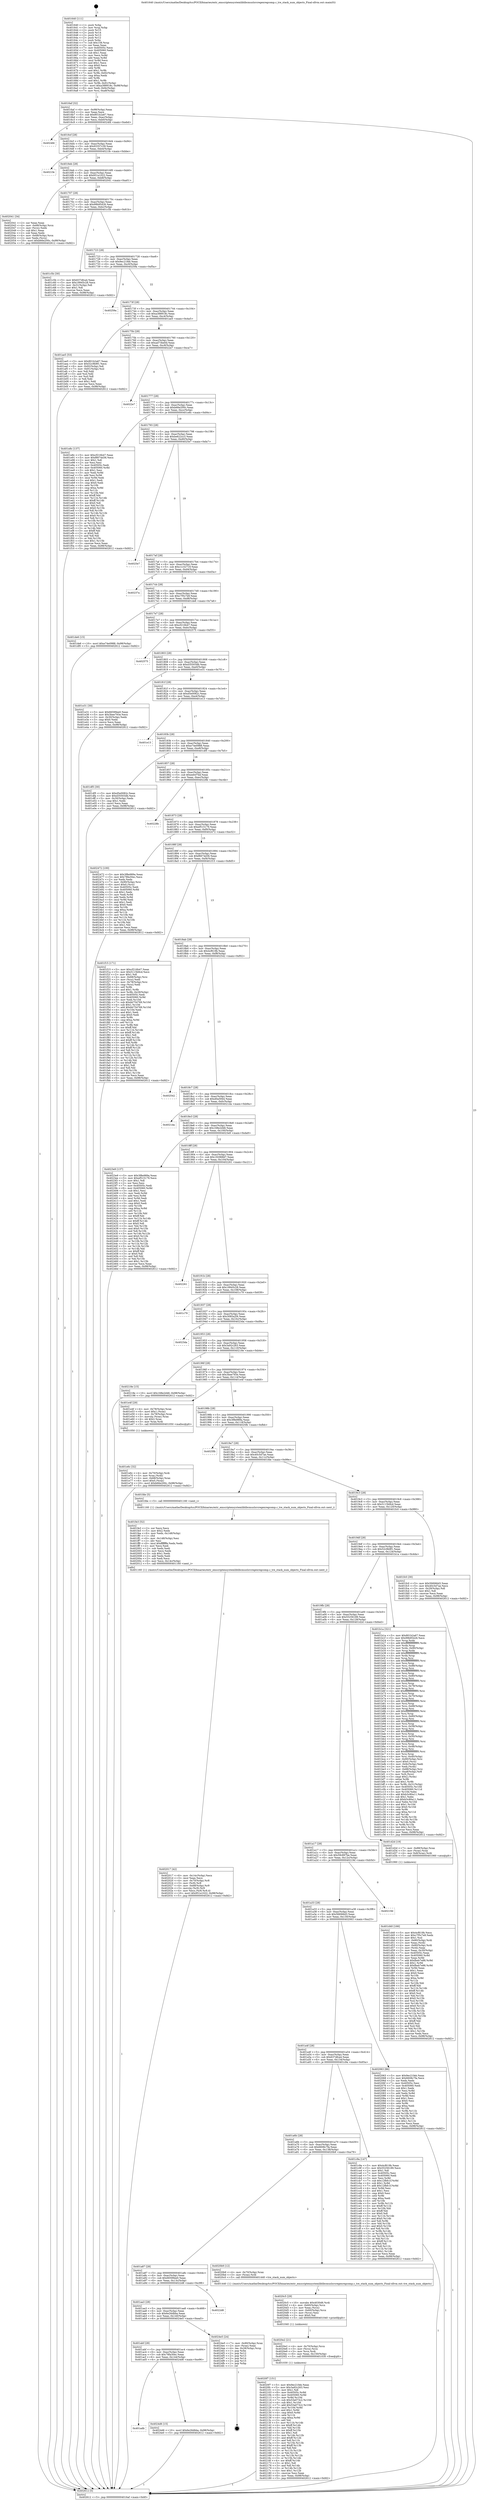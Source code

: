 digraph "0x401640" {
  label = "0x401640 (/mnt/c/Users/mathe/Desktop/tcc/POCII/binaries/extr_emscriptensystemliblibcmuslsrcregexregcomp.c_tre_stack_num_objects_Final-ollvm.out::main(0))"
  labelloc = "t"
  node[shape=record]

  Entry [label="",width=0.3,height=0.3,shape=circle,fillcolor=black,style=filled]
  "0x4016af" [label="{
     0x4016af [32]\l
     | [instrs]\l
     &nbsp;&nbsp;0x4016af \<+6\>: mov -0x98(%rbp),%eax\l
     &nbsp;&nbsp;0x4016b5 \<+2\>: mov %eax,%ecx\l
     &nbsp;&nbsp;0x4016b7 \<+6\>: sub $0x801b2a67,%ecx\l
     &nbsp;&nbsp;0x4016bd \<+6\>: mov %eax,-0xac(%rbp)\l
     &nbsp;&nbsp;0x4016c3 \<+6\>: mov %ecx,-0xb0(%rbp)\l
     &nbsp;&nbsp;0x4016c9 \<+6\>: je 00000000004024fd \<main+0xebd\>\l
  }"]
  "0x4024fd" [label="{
     0x4024fd\l
  }", style=dashed]
  "0x4016cf" [label="{
     0x4016cf [28]\l
     | [instrs]\l
     &nbsp;&nbsp;0x4016cf \<+5\>: jmp 00000000004016d4 \<main+0x94\>\l
     &nbsp;&nbsp;0x4016d4 \<+6\>: mov -0xac(%rbp),%eax\l
     &nbsp;&nbsp;0x4016da \<+5\>: sub $0x93357c39,%eax\l
     &nbsp;&nbsp;0x4016df \<+6\>: mov %eax,-0xb4(%rbp)\l
     &nbsp;&nbsp;0x4016e5 \<+6\>: je 00000000004021fe \<main+0xbbe\>\l
  }"]
  Exit [label="",width=0.3,height=0.3,shape=circle,fillcolor=black,style=filled,peripheries=2]
  "0x4021fe" [label="{
     0x4021fe\l
  }", style=dashed]
  "0x4016eb" [label="{
     0x4016eb [28]\l
     | [instrs]\l
     &nbsp;&nbsp;0x4016eb \<+5\>: jmp 00000000004016f0 \<main+0xb0\>\l
     &nbsp;&nbsp;0x4016f0 \<+6\>: mov -0xac(%rbp),%eax\l
     &nbsp;&nbsp;0x4016f6 \<+5\>: sub $0x951e1022,%eax\l
     &nbsp;&nbsp;0x4016fb \<+6\>: mov %eax,-0xb8(%rbp)\l
     &nbsp;&nbsp;0x401701 \<+6\>: je 0000000000402041 \<main+0xa01\>\l
  }"]
  "0x401adb" [label="{
     0x401adb\l
  }", style=dashed]
  "0x402041" [label="{
     0x402041 [34]\l
     | [instrs]\l
     &nbsp;&nbsp;0x402041 \<+2\>: xor %eax,%eax\l
     &nbsp;&nbsp;0x402043 \<+4\>: mov -0x68(%rbp),%rcx\l
     &nbsp;&nbsp;0x402047 \<+2\>: mov (%rcx),%edx\l
     &nbsp;&nbsp;0x402049 \<+3\>: sub $0x1,%eax\l
     &nbsp;&nbsp;0x40204c \<+2\>: sub %eax,%edx\l
     &nbsp;&nbsp;0x40204e \<+4\>: mov -0x68(%rbp),%rcx\l
     &nbsp;&nbsp;0x402052 \<+2\>: mov %edx,(%rcx)\l
     &nbsp;&nbsp;0x402054 \<+10\>: movl $0xb66e200c,-0x98(%rbp)\l
     &nbsp;&nbsp;0x40205e \<+5\>: jmp 0000000000402612 \<main+0xfd2\>\l
  }"]
  "0x401707" [label="{
     0x401707 [28]\l
     | [instrs]\l
     &nbsp;&nbsp;0x401707 \<+5\>: jmp 000000000040170c \<main+0xcc\>\l
     &nbsp;&nbsp;0x40170c \<+6\>: mov -0xac(%rbp),%eax\l
     &nbsp;&nbsp;0x401712 \<+5\>: sub $0x99b95426,%eax\l
     &nbsp;&nbsp;0x401717 \<+6\>: mov %eax,-0xbc(%rbp)\l
     &nbsp;&nbsp;0x40171d \<+6\>: je 0000000000401c5b \<main+0x61b\>\l
  }"]
  "0x4024d6" [label="{
     0x4024d6 [15]\l
     | [instrs]\l
     &nbsp;&nbsp;0x4024d6 \<+10\>: movl $0x6e26dbba,-0x98(%rbp)\l
     &nbsp;&nbsp;0x4024e0 \<+5\>: jmp 0000000000402612 \<main+0xfd2\>\l
  }"]
  "0x401c5b" [label="{
     0x401c5b [30]\l
     | [instrs]\l
     &nbsp;&nbsp;0x401c5b \<+5\>: mov $0x637dfca4,%eax\l
     &nbsp;&nbsp;0x401c60 \<+5\>: mov $0x19945c28,%ecx\l
     &nbsp;&nbsp;0x401c65 \<+3\>: mov -0x31(%rbp),%dl\l
     &nbsp;&nbsp;0x401c68 \<+3\>: test $0x1,%dl\l
     &nbsp;&nbsp;0x401c6b \<+3\>: cmovne %ecx,%eax\l
     &nbsp;&nbsp;0x401c6e \<+6\>: mov %eax,-0x98(%rbp)\l
     &nbsp;&nbsp;0x401c74 \<+5\>: jmp 0000000000402612 \<main+0xfd2\>\l
  }"]
  "0x401723" [label="{
     0x401723 [28]\l
     | [instrs]\l
     &nbsp;&nbsp;0x401723 \<+5\>: jmp 0000000000401728 \<main+0xe8\>\l
     &nbsp;&nbsp;0x401728 \<+6\>: mov -0xac(%rbp),%eax\l
     &nbsp;&nbsp;0x40172e \<+5\>: sub $0x9ec21feb,%eax\l
     &nbsp;&nbsp;0x401733 \<+6\>: mov %eax,-0xc0(%rbp)\l
     &nbsp;&nbsp;0x401739 \<+6\>: je 000000000040259a \<main+0xf5a\>\l
  }"]
  "0x401abf" [label="{
     0x401abf [28]\l
     | [instrs]\l
     &nbsp;&nbsp;0x401abf \<+5\>: jmp 0000000000401ac4 \<main+0x484\>\l
     &nbsp;&nbsp;0x401ac4 \<+6\>: mov -0xac(%rbp),%eax\l
     &nbsp;&nbsp;0x401aca \<+5\>: sub $0x78fa30ec,%eax\l
     &nbsp;&nbsp;0x401acf \<+6\>: mov %eax,-0x144(%rbp)\l
     &nbsp;&nbsp;0x401ad5 \<+6\>: je 00000000004024d6 \<main+0xe96\>\l
  }"]
  "0x40259a" [label="{
     0x40259a\l
  }", style=dashed]
  "0x40173f" [label="{
     0x40173f [28]\l
     | [instrs]\l
     &nbsp;&nbsp;0x40173f \<+5\>: jmp 0000000000401744 \<main+0x104\>\l
     &nbsp;&nbsp;0x401744 \<+6\>: mov -0xac(%rbp),%eax\l
     &nbsp;&nbsp;0x40174a \<+5\>: sub $0xa388918c,%eax\l
     &nbsp;&nbsp;0x40174f \<+6\>: mov %eax,-0xc4(%rbp)\l
     &nbsp;&nbsp;0x401755 \<+6\>: je 0000000000401ae5 \<main+0x4a5\>\l
  }"]
  "0x4024e5" [label="{
     0x4024e5 [24]\l
     | [instrs]\l
     &nbsp;&nbsp;0x4024e5 \<+7\>: mov -0x90(%rbp),%rax\l
     &nbsp;&nbsp;0x4024ec \<+2\>: mov (%rax),%eax\l
     &nbsp;&nbsp;0x4024ee \<+4\>: lea -0x28(%rbp),%rsp\l
     &nbsp;&nbsp;0x4024f2 \<+1\>: pop %rbx\l
     &nbsp;&nbsp;0x4024f3 \<+2\>: pop %r12\l
     &nbsp;&nbsp;0x4024f5 \<+2\>: pop %r13\l
     &nbsp;&nbsp;0x4024f7 \<+2\>: pop %r14\l
     &nbsp;&nbsp;0x4024f9 \<+2\>: pop %r15\l
     &nbsp;&nbsp;0x4024fb \<+1\>: pop %rbp\l
     &nbsp;&nbsp;0x4024fc \<+1\>: ret\l
  }"]
  "0x401ae5" [label="{
     0x401ae5 [53]\l
     | [instrs]\l
     &nbsp;&nbsp;0x401ae5 \<+5\>: mov $0x801b2a67,%eax\l
     &nbsp;&nbsp;0x401aea \<+5\>: mov $0x52c9b9f1,%ecx\l
     &nbsp;&nbsp;0x401aef \<+6\>: mov -0x92(%rbp),%dl\l
     &nbsp;&nbsp;0x401af5 \<+7\>: mov -0x91(%rbp),%sil\l
     &nbsp;&nbsp;0x401afc \<+3\>: mov %dl,%dil\l
     &nbsp;&nbsp;0x401aff \<+3\>: and %sil,%dil\l
     &nbsp;&nbsp;0x401b02 \<+3\>: xor %sil,%dl\l
     &nbsp;&nbsp;0x401b05 \<+3\>: or %dl,%dil\l
     &nbsp;&nbsp;0x401b08 \<+4\>: test $0x1,%dil\l
     &nbsp;&nbsp;0x401b0c \<+3\>: cmovne %ecx,%eax\l
     &nbsp;&nbsp;0x401b0f \<+6\>: mov %eax,-0x98(%rbp)\l
     &nbsp;&nbsp;0x401b15 \<+5\>: jmp 0000000000402612 \<main+0xfd2\>\l
  }"]
  "0x40175b" [label="{
     0x40175b [28]\l
     | [instrs]\l
     &nbsp;&nbsp;0x40175b \<+5\>: jmp 0000000000401760 \<main+0x120\>\l
     &nbsp;&nbsp;0x401760 \<+6\>: mov -0xac(%rbp),%eax\l
     &nbsp;&nbsp;0x401766 \<+5\>: sub $0xad73be0d,%eax\l
     &nbsp;&nbsp;0x40176b \<+6\>: mov %eax,-0xc8(%rbp)\l
     &nbsp;&nbsp;0x401771 \<+6\>: je 00000000004022e7 \<main+0xca7\>\l
  }"]
  "0x402612" [label="{
     0x402612 [5]\l
     | [instrs]\l
     &nbsp;&nbsp;0x402612 \<+5\>: jmp 00000000004016af \<main+0x6f\>\l
  }"]
  "0x401640" [label="{
     0x401640 [111]\l
     | [instrs]\l
     &nbsp;&nbsp;0x401640 \<+1\>: push %rbp\l
     &nbsp;&nbsp;0x401641 \<+3\>: mov %rsp,%rbp\l
     &nbsp;&nbsp;0x401644 \<+2\>: push %r15\l
     &nbsp;&nbsp;0x401646 \<+2\>: push %r14\l
     &nbsp;&nbsp;0x401648 \<+2\>: push %r13\l
     &nbsp;&nbsp;0x40164a \<+2\>: push %r12\l
     &nbsp;&nbsp;0x40164c \<+1\>: push %rbx\l
     &nbsp;&nbsp;0x40164d \<+7\>: sub $0x158,%rsp\l
     &nbsp;&nbsp;0x401654 \<+2\>: xor %eax,%eax\l
     &nbsp;&nbsp;0x401656 \<+7\>: mov 0x40505c,%ecx\l
     &nbsp;&nbsp;0x40165d \<+7\>: mov 0x405060,%edx\l
     &nbsp;&nbsp;0x401664 \<+3\>: sub $0x1,%eax\l
     &nbsp;&nbsp;0x401667 \<+3\>: mov %ecx,%r8d\l
     &nbsp;&nbsp;0x40166a \<+3\>: add %eax,%r8d\l
     &nbsp;&nbsp;0x40166d \<+4\>: imul %r8d,%ecx\l
     &nbsp;&nbsp;0x401671 \<+3\>: and $0x1,%ecx\l
     &nbsp;&nbsp;0x401674 \<+3\>: cmp $0x0,%ecx\l
     &nbsp;&nbsp;0x401677 \<+4\>: sete %r9b\l
     &nbsp;&nbsp;0x40167b \<+4\>: and $0x1,%r9b\l
     &nbsp;&nbsp;0x40167f \<+7\>: mov %r9b,-0x92(%rbp)\l
     &nbsp;&nbsp;0x401686 \<+3\>: cmp $0xa,%edx\l
     &nbsp;&nbsp;0x401689 \<+4\>: setl %r9b\l
     &nbsp;&nbsp;0x40168d \<+4\>: and $0x1,%r9b\l
     &nbsp;&nbsp;0x401691 \<+7\>: mov %r9b,-0x91(%rbp)\l
     &nbsp;&nbsp;0x401698 \<+10\>: movl $0xa388918c,-0x98(%rbp)\l
     &nbsp;&nbsp;0x4016a2 \<+6\>: mov %edi,-0x9c(%rbp)\l
     &nbsp;&nbsp;0x4016a8 \<+7\>: mov %rsi,-0xa8(%rbp)\l
  }"]
  "0x401aa3" [label="{
     0x401aa3 [28]\l
     | [instrs]\l
     &nbsp;&nbsp;0x401aa3 \<+5\>: jmp 0000000000401aa8 \<main+0x468\>\l
     &nbsp;&nbsp;0x401aa8 \<+6\>: mov -0xac(%rbp),%eax\l
     &nbsp;&nbsp;0x401aae \<+5\>: sub $0x6e26dbba,%eax\l
     &nbsp;&nbsp;0x401ab3 \<+6\>: mov %eax,-0x140(%rbp)\l
     &nbsp;&nbsp;0x401ab9 \<+6\>: je 00000000004024e5 \<main+0xea5\>\l
  }"]
  "0x4022e7" [label="{
     0x4022e7\l
  }", style=dashed]
  "0x401777" [label="{
     0x401777 [28]\l
     | [instrs]\l
     &nbsp;&nbsp;0x401777 \<+5\>: jmp 000000000040177c \<main+0x13c\>\l
     &nbsp;&nbsp;0x40177c \<+6\>: mov -0xac(%rbp),%eax\l
     &nbsp;&nbsp;0x401782 \<+5\>: sub $0xb66e200c,%eax\l
     &nbsp;&nbsp;0x401787 \<+6\>: mov %eax,-0xcc(%rbp)\l
     &nbsp;&nbsp;0x40178d \<+6\>: je 0000000000401e8c \<main+0x84c\>\l
  }"]
  "0x4022d8" [label="{
     0x4022d8\l
  }", style=dashed]
  "0x401e8c" [label="{
     0x401e8c [137]\l
     | [instrs]\l
     &nbsp;&nbsp;0x401e8c \<+5\>: mov $0xcf216b47,%eax\l
     &nbsp;&nbsp;0x401e91 \<+5\>: mov $0xf6674d36,%ecx\l
     &nbsp;&nbsp;0x401e96 \<+2\>: mov $0x1,%dl\l
     &nbsp;&nbsp;0x401e98 \<+2\>: xor %esi,%esi\l
     &nbsp;&nbsp;0x401e9a \<+7\>: mov 0x40505c,%edi\l
     &nbsp;&nbsp;0x401ea1 \<+8\>: mov 0x405060,%r8d\l
     &nbsp;&nbsp;0x401ea9 \<+3\>: sub $0x1,%esi\l
     &nbsp;&nbsp;0x401eac \<+3\>: mov %edi,%r9d\l
     &nbsp;&nbsp;0x401eaf \<+3\>: add %esi,%r9d\l
     &nbsp;&nbsp;0x401eb2 \<+4\>: imul %r9d,%edi\l
     &nbsp;&nbsp;0x401eb6 \<+3\>: and $0x1,%edi\l
     &nbsp;&nbsp;0x401eb9 \<+3\>: cmp $0x0,%edi\l
     &nbsp;&nbsp;0x401ebc \<+4\>: sete %r10b\l
     &nbsp;&nbsp;0x401ec0 \<+4\>: cmp $0xa,%r8d\l
     &nbsp;&nbsp;0x401ec4 \<+4\>: setl %r11b\l
     &nbsp;&nbsp;0x401ec8 \<+3\>: mov %r10b,%bl\l
     &nbsp;&nbsp;0x401ecb \<+3\>: xor $0xff,%bl\l
     &nbsp;&nbsp;0x401ece \<+3\>: mov %r11b,%r14b\l
     &nbsp;&nbsp;0x401ed1 \<+4\>: xor $0xff,%r14b\l
     &nbsp;&nbsp;0x401ed5 \<+3\>: xor $0x0,%dl\l
     &nbsp;&nbsp;0x401ed8 \<+3\>: mov %bl,%r15b\l
     &nbsp;&nbsp;0x401edb \<+4\>: and $0x0,%r15b\l
     &nbsp;&nbsp;0x401edf \<+3\>: and %dl,%r10b\l
     &nbsp;&nbsp;0x401ee2 \<+3\>: mov %r14b,%r12b\l
     &nbsp;&nbsp;0x401ee5 \<+4\>: and $0x0,%r12b\l
     &nbsp;&nbsp;0x401ee9 \<+3\>: and %dl,%r11b\l
     &nbsp;&nbsp;0x401eec \<+3\>: or %r10b,%r15b\l
     &nbsp;&nbsp;0x401eef \<+3\>: or %r11b,%r12b\l
     &nbsp;&nbsp;0x401ef2 \<+3\>: xor %r12b,%r15b\l
     &nbsp;&nbsp;0x401ef5 \<+3\>: or %r14b,%bl\l
     &nbsp;&nbsp;0x401ef8 \<+3\>: xor $0xff,%bl\l
     &nbsp;&nbsp;0x401efb \<+3\>: or $0x0,%dl\l
     &nbsp;&nbsp;0x401efe \<+2\>: and %dl,%bl\l
     &nbsp;&nbsp;0x401f00 \<+3\>: or %bl,%r15b\l
     &nbsp;&nbsp;0x401f03 \<+4\>: test $0x1,%r15b\l
     &nbsp;&nbsp;0x401f07 \<+3\>: cmovne %ecx,%eax\l
     &nbsp;&nbsp;0x401f0a \<+6\>: mov %eax,-0x98(%rbp)\l
     &nbsp;&nbsp;0x401f10 \<+5\>: jmp 0000000000402612 \<main+0xfd2\>\l
  }"]
  "0x401793" [label="{
     0x401793 [28]\l
     | [instrs]\l
     &nbsp;&nbsp;0x401793 \<+5\>: jmp 0000000000401798 \<main+0x158\>\l
     &nbsp;&nbsp;0x401798 \<+6\>: mov -0xac(%rbp),%eax\l
     &nbsp;&nbsp;0x40179e \<+5\>: sub $0xbe622cc3,%eax\l
     &nbsp;&nbsp;0x4017a3 \<+6\>: mov %eax,-0xd0(%rbp)\l
     &nbsp;&nbsp;0x4017a9 \<+6\>: je 00000000004025e7 \<main+0xfa7\>\l
  }"]
  "0x4020f7" [label="{
     0x4020f7 [151]\l
     | [instrs]\l
     &nbsp;&nbsp;0x4020f7 \<+5\>: mov $0x9ec21feb,%eax\l
     &nbsp;&nbsp;0x4020fc \<+5\>: mov $0x3a92c263,%esi\l
     &nbsp;&nbsp;0x402101 \<+2\>: mov $0x1,%dl\l
     &nbsp;&nbsp;0x402103 \<+8\>: mov 0x40505c,%r8d\l
     &nbsp;&nbsp;0x40210b \<+8\>: mov 0x405060,%r9d\l
     &nbsp;&nbsp;0x402113 \<+3\>: mov %r8d,%r10d\l
     &nbsp;&nbsp;0x402116 \<+7\>: sub $0x53a073c2,%r10d\l
     &nbsp;&nbsp;0x40211d \<+4\>: sub $0x1,%r10d\l
     &nbsp;&nbsp;0x402121 \<+7\>: add $0x53a073c2,%r10d\l
     &nbsp;&nbsp;0x402128 \<+4\>: imul %r10d,%r8d\l
     &nbsp;&nbsp;0x40212c \<+4\>: and $0x1,%r8d\l
     &nbsp;&nbsp;0x402130 \<+4\>: cmp $0x0,%r8d\l
     &nbsp;&nbsp;0x402134 \<+4\>: sete %r11b\l
     &nbsp;&nbsp;0x402138 \<+4\>: cmp $0xa,%r9d\l
     &nbsp;&nbsp;0x40213c \<+3\>: setl %bl\l
     &nbsp;&nbsp;0x40213f \<+3\>: mov %r11b,%r14b\l
     &nbsp;&nbsp;0x402142 \<+4\>: xor $0xff,%r14b\l
     &nbsp;&nbsp;0x402146 \<+3\>: mov %bl,%r15b\l
     &nbsp;&nbsp;0x402149 \<+4\>: xor $0xff,%r15b\l
     &nbsp;&nbsp;0x40214d \<+3\>: xor $0x1,%dl\l
     &nbsp;&nbsp;0x402150 \<+3\>: mov %r14b,%r12b\l
     &nbsp;&nbsp;0x402153 \<+4\>: and $0xff,%r12b\l
     &nbsp;&nbsp;0x402157 \<+3\>: and %dl,%r11b\l
     &nbsp;&nbsp;0x40215a \<+3\>: mov %r15b,%r13b\l
     &nbsp;&nbsp;0x40215d \<+4\>: and $0xff,%r13b\l
     &nbsp;&nbsp;0x402161 \<+2\>: and %dl,%bl\l
     &nbsp;&nbsp;0x402163 \<+3\>: or %r11b,%r12b\l
     &nbsp;&nbsp;0x402166 \<+3\>: or %bl,%r13b\l
     &nbsp;&nbsp;0x402169 \<+3\>: xor %r13b,%r12b\l
     &nbsp;&nbsp;0x40216c \<+3\>: or %r15b,%r14b\l
     &nbsp;&nbsp;0x40216f \<+4\>: xor $0xff,%r14b\l
     &nbsp;&nbsp;0x402173 \<+3\>: or $0x1,%dl\l
     &nbsp;&nbsp;0x402176 \<+3\>: and %dl,%r14b\l
     &nbsp;&nbsp;0x402179 \<+3\>: or %r14b,%r12b\l
     &nbsp;&nbsp;0x40217c \<+4\>: test $0x1,%r12b\l
     &nbsp;&nbsp;0x402180 \<+3\>: cmovne %esi,%eax\l
     &nbsp;&nbsp;0x402183 \<+6\>: mov %eax,-0x98(%rbp)\l
     &nbsp;&nbsp;0x402189 \<+5\>: jmp 0000000000402612 \<main+0xfd2\>\l
  }"]
  "0x4025e7" [label="{
     0x4025e7\l
  }", style=dashed]
  "0x4017af" [label="{
     0x4017af [28]\l
     | [instrs]\l
     &nbsp;&nbsp;0x4017af \<+5\>: jmp 00000000004017b4 \<main+0x174\>\l
     &nbsp;&nbsp;0x4017b4 \<+6\>: mov -0xac(%rbp),%eax\l
     &nbsp;&nbsp;0x4017ba \<+5\>: sub $0xc1c32719,%eax\l
     &nbsp;&nbsp;0x4017bf \<+6\>: mov %eax,-0xd4(%rbp)\l
     &nbsp;&nbsp;0x4017c5 \<+6\>: je 000000000040237a \<main+0xd3a\>\l
  }"]
  "0x4020e2" [label="{
     0x4020e2 [21]\l
     | [instrs]\l
     &nbsp;&nbsp;0x4020e2 \<+4\>: mov -0x70(%rbp),%rcx\l
     &nbsp;&nbsp;0x4020e6 \<+3\>: mov (%rcx),%rcx\l
     &nbsp;&nbsp;0x4020e9 \<+3\>: mov %rcx,%rdi\l
     &nbsp;&nbsp;0x4020ec \<+6\>: mov %eax,-0x150(%rbp)\l
     &nbsp;&nbsp;0x4020f2 \<+5\>: call 0000000000401030 \<free@plt\>\l
     | [calls]\l
     &nbsp;&nbsp;0x401030 \{1\} (unknown)\l
  }"]
  "0x40237a" [label="{
     0x40237a\l
  }", style=dashed]
  "0x4017cb" [label="{
     0x4017cb [28]\l
     | [instrs]\l
     &nbsp;&nbsp;0x4017cb \<+5\>: jmp 00000000004017d0 \<main+0x190\>\l
     &nbsp;&nbsp;0x4017d0 \<+6\>: mov -0xac(%rbp),%eax\l
     &nbsp;&nbsp;0x4017d6 \<+5\>: sub $0xc7f5c7e9,%eax\l
     &nbsp;&nbsp;0x4017db \<+6\>: mov %eax,-0xd8(%rbp)\l
     &nbsp;&nbsp;0x4017e1 \<+6\>: je 0000000000401de6 \<main+0x7a6\>\l
  }"]
  "0x4020c5" [label="{
     0x4020c5 [29]\l
     | [instrs]\l
     &nbsp;&nbsp;0x4020c5 \<+10\>: movabs $0x4030d6,%rdi\l
     &nbsp;&nbsp;0x4020cf \<+4\>: mov -0x60(%rbp),%rcx\l
     &nbsp;&nbsp;0x4020d3 \<+2\>: mov %eax,(%rcx)\l
     &nbsp;&nbsp;0x4020d5 \<+4\>: mov -0x60(%rbp),%rcx\l
     &nbsp;&nbsp;0x4020d9 \<+2\>: mov (%rcx),%esi\l
     &nbsp;&nbsp;0x4020db \<+2\>: mov $0x0,%al\l
     &nbsp;&nbsp;0x4020dd \<+5\>: call 0000000000401040 \<printf@plt\>\l
     | [calls]\l
     &nbsp;&nbsp;0x401040 \{1\} (unknown)\l
  }"]
  "0x401de6" [label="{
     0x401de6 [15]\l
     | [instrs]\l
     &nbsp;&nbsp;0x401de6 \<+10\>: movl $0xe74e0988,-0x98(%rbp)\l
     &nbsp;&nbsp;0x401df0 \<+5\>: jmp 0000000000402612 \<main+0xfd2\>\l
  }"]
  "0x4017e7" [label="{
     0x4017e7 [28]\l
     | [instrs]\l
     &nbsp;&nbsp;0x4017e7 \<+5\>: jmp 00000000004017ec \<main+0x1ac\>\l
     &nbsp;&nbsp;0x4017ec \<+6\>: mov -0xac(%rbp),%eax\l
     &nbsp;&nbsp;0x4017f2 \<+5\>: sub $0xcf216b47,%eax\l
     &nbsp;&nbsp;0x4017f7 \<+6\>: mov %eax,-0xdc(%rbp)\l
     &nbsp;&nbsp;0x4017fd \<+6\>: je 0000000000402575 \<main+0xf35\>\l
  }"]
  "0x401a87" [label="{
     0x401a87 [28]\l
     | [instrs]\l
     &nbsp;&nbsp;0x401a87 \<+5\>: jmp 0000000000401a8c \<main+0x44c\>\l
     &nbsp;&nbsp;0x401a8c \<+6\>: mov -0xac(%rbp),%eax\l
     &nbsp;&nbsp;0x401a92 \<+5\>: sub $0x66599ee0,%eax\l
     &nbsp;&nbsp;0x401a97 \<+6\>: mov %eax,-0x13c(%rbp)\l
     &nbsp;&nbsp;0x401a9d \<+6\>: je 00000000004022d8 \<main+0xc98\>\l
  }"]
  "0x402575" [label="{
     0x402575\l
  }", style=dashed]
  "0x401803" [label="{
     0x401803 [28]\l
     | [instrs]\l
     &nbsp;&nbsp;0x401803 \<+5\>: jmp 0000000000401808 \<main+0x1c8\>\l
     &nbsp;&nbsp;0x401808 \<+6\>: mov -0xac(%rbp),%eax\l
     &nbsp;&nbsp;0x40180e \<+5\>: sub $0xd35503db,%eax\l
     &nbsp;&nbsp;0x401813 \<+6\>: mov %eax,-0xe0(%rbp)\l
     &nbsp;&nbsp;0x401819 \<+6\>: je 0000000000401e31 \<main+0x7f1\>\l
  }"]
  "0x4020b9" [label="{
     0x4020b9 [12]\l
     | [instrs]\l
     &nbsp;&nbsp;0x4020b9 \<+4\>: mov -0x70(%rbp),%rax\l
     &nbsp;&nbsp;0x4020bd \<+3\>: mov (%rax),%rdi\l
     &nbsp;&nbsp;0x4020c0 \<+5\>: call 0000000000401440 \<tre_stack_num_objects\>\l
     | [calls]\l
     &nbsp;&nbsp;0x401440 \{1\} (/mnt/c/Users/mathe/Desktop/tcc/POCII/binaries/extr_emscriptensystemliblibcmuslsrcregexregcomp.c_tre_stack_num_objects_Final-ollvm.out::tre_stack_num_objects)\l
  }"]
  "0x401e31" [label="{
     0x401e31 [30]\l
     | [instrs]\l
     &nbsp;&nbsp;0x401e31 \<+5\>: mov $0x66599ee0,%eax\l
     &nbsp;&nbsp;0x401e36 \<+5\>: mov $0x3bee793e,%ecx\l
     &nbsp;&nbsp;0x401e3b \<+3\>: mov -0x30(%rbp),%edx\l
     &nbsp;&nbsp;0x401e3e \<+3\>: cmp $0x0,%edx\l
     &nbsp;&nbsp;0x401e41 \<+3\>: cmove %ecx,%eax\l
     &nbsp;&nbsp;0x401e44 \<+6\>: mov %eax,-0x98(%rbp)\l
     &nbsp;&nbsp;0x401e4a \<+5\>: jmp 0000000000402612 \<main+0xfd2\>\l
  }"]
  "0x40181f" [label="{
     0x40181f [28]\l
     | [instrs]\l
     &nbsp;&nbsp;0x40181f \<+5\>: jmp 0000000000401824 \<main+0x1e4\>\l
     &nbsp;&nbsp;0x401824 \<+6\>: mov -0xac(%rbp),%eax\l
     &nbsp;&nbsp;0x40182a \<+5\>: sub $0xd5e0082c,%eax\l
     &nbsp;&nbsp;0x40182f \<+6\>: mov %eax,-0xe4(%rbp)\l
     &nbsp;&nbsp;0x401835 \<+6\>: je 0000000000401e13 \<main+0x7d3\>\l
  }"]
  "0x402017" [label="{
     0x402017 [42]\l
     | [instrs]\l
     &nbsp;&nbsp;0x402017 \<+6\>: mov -0x14c(%rbp),%ecx\l
     &nbsp;&nbsp;0x40201d \<+3\>: imul %eax,%ecx\l
     &nbsp;&nbsp;0x402020 \<+4\>: mov -0x70(%rbp),%r8\l
     &nbsp;&nbsp;0x402024 \<+3\>: mov (%r8),%r8\l
     &nbsp;&nbsp;0x402027 \<+4\>: mov -0x68(%rbp),%r9\l
     &nbsp;&nbsp;0x40202b \<+3\>: movslq (%r9),%r9\l
     &nbsp;&nbsp;0x40202e \<+4\>: mov %ecx,(%r8,%r9,4)\l
     &nbsp;&nbsp;0x402032 \<+10\>: movl $0x951e1022,-0x98(%rbp)\l
     &nbsp;&nbsp;0x40203c \<+5\>: jmp 0000000000402612 \<main+0xfd2\>\l
  }"]
  "0x401e13" [label="{
     0x401e13\l
  }", style=dashed]
  "0x40183b" [label="{
     0x40183b [28]\l
     | [instrs]\l
     &nbsp;&nbsp;0x40183b \<+5\>: jmp 0000000000401840 \<main+0x200\>\l
     &nbsp;&nbsp;0x401840 \<+6\>: mov -0xac(%rbp),%eax\l
     &nbsp;&nbsp;0x401846 \<+5\>: sub $0xe74e0988,%eax\l
     &nbsp;&nbsp;0x40184b \<+6\>: mov %eax,-0xe8(%rbp)\l
     &nbsp;&nbsp;0x401851 \<+6\>: je 0000000000401df5 \<main+0x7b5\>\l
  }"]
  "0x401fe3" [label="{
     0x401fe3 [52]\l
     | [instrs]\l
     &nbsp;&nbsp;0x401fe3 \<+2\>: xor %ecx,%ecx\l
     &nbsp;&nbsp;0x401fe5 \<+5\>: mov $0x2,%edx\l
     &nbsp;&nbsp;0x401fea \<+6\>: mov %edx,-0x148(%rbp)\l
     &nbsp;&nbsp;0x401ff0 \<+1\>: cltd\l
     &nbsp;&nbsp;0x401ff1 \<+6\>: mov -0x148(%rbp),%esi\l
     &nbsp;&nbsp;0x401ff7 \<+2\>: idiv %esi\l
     &nbsp;&nbsp;0x401ff9 \<+6\>: imul $0xfffffffe,%edx,%edx\l
     &nbsp;&nbsp;0x401fff \<+2\>: mov %ecx,%edi\l
     &nbsp;&nbsp;0x402001 \<+2\>: sub %edx,%edi\l
     &nbsp;&nbsp;0x402003 \<+2\>: mov %ecx,%edx\l
     &nbsp;&nbsp;0x402005 \<+3\>: sub $0x1,%edx\l
     &nbsp;&nbsp;0x402008 \<+2\>: add %edx,%edi\l
     &nbsp;&nbsp;0x40200a \<+2\>: sub %edi,%ecx\l
     &nbsp;&nbsp;0x40200c \<+6\>: mov %ecx,-0x14c(%rbp)\l
     &nbsp;&nbsp;0x402012 \<+5\>: call 0000000000401160 \<next_i\>\l
     | [calls]\l
     &nbsp;&nbsp;0x401160 \{1\} (/mnt/c/Users/mathe/Desktop/tcc/POCII/binaries/extr_emscriptensystemliblibcmuslsrcregexregcomp.c_tre_stack_num_objects_Final-ollvm.out::next_i)\l
  }"]
  "0x401df5" [label="{
     0x401df5 [30]\l
     | [instrs]\l
     &nbsp;&nbsp;0x401df5 \<+5\>: mov $0xd5e0082c,%eax\l
     &nbsp;&nbsp;0x401dfa \<+5\>: mov $0xd35503db,%ecx\l
     &nbsp;&nbsp;0x401dff \<+3\>: mov -0x30(%rbp),%edx\l
     &nbsp;&nbsp;0x401e02 \<+3\>: cmp $0x1,%edx\l
     &nbsp;&nbsp;0x401e05 \<+3\>: cmovl %ecx,%eax\l
     &nbsp;&nbsp;0x401e08 \<+6\>: mov %eax,-0x98(%rbp)\l
     &nbsp;&nbsp;0x401e0e \<+5\>: jmp 0000000000402612 \<main+0xfd2\>\l
  }"]
  "0x401857" [label="{
     0x401857 [28]\l
     | [instrs]\l
     &nbsp;&nbsp;0x401857 \<+5\>: jmp 000000000040185c \<main+0x21c\>\l
     &nbsp;&nbsp;0x40185c \<+6\>: mov -0xac(%rbp),%eax\l
     &nbsp;&nbsp;0x401862 \<+5\>: sub $0xeefcf7bd,%eax\l
     &nbsp;&nbsp;0x401867 \<+6\>: mov %eax,-0xec(%rbp)\l
     &nbsp;&nbsp;0x40186d \<+6\>: je 000000000040228b \<main+0xc4b\>\l
  }"]
  "0x401e6c" [label="{
     0x401e6c [32]\l
     | [instrs]\l
     &nbsp;&nbsp;0x401e6c \<+4\>: mov -0x70(%rbp),%rdi\l
     &nbsp;&nbsp;0x401e70 \<+3\>: mov %rax,(%rdi)\l
     &nbsp;&nbsp;0x401e73 \<+4\>: mov -0x68(%rbp),%rax\l
     &nbsp;&nbsp;0x401e77 \<+6\>: movl $0x0,(%rax)\l
     &nbsp;&nbsp;0x401e7d \<+10\>: movl $0xb66e200c,-0x98(%rbp)\l
     &nbsp;&nbsp;0x401e87 \<+5\>: jmp 0000000000402612 \<main+0xfd2\>\l
  }"]
  "0x40228b" [label="{
     0x40228b\l
  }", style=dashed]
  "0x401873" [label="{
     0x401873 [28]\l
     | [instrs]\l
     &nbsp;&nbsp;0x401873 \<+5\>: jmp 0000000000401878 \<main+0x238\>\l
     &nbsp;&nbsp;0x401878 \<+6\>: mov -0xac(%rbp),%eax\l
     &nbsp;&nbsp;0x40187e \<+5\>: sub $0xef515179,%eax\l
     &nbsp;&nbsp;0x401883 \<+6\>: mov %eax,-0xf0(%rbp)\l
     &nbsp;&nbsp;0x401889 \<+6\>: je 0000000000402472 \<main+0xe32\>\l
  }"]
  "0x401d40" [label="{
     0x401d40 [166]\l
     | [instrs]\l
     &nbsp;&nbsp;0x401d40 \<+5\>: mov $0x4cf619b,%ecx\l
     &nbsp;&nbsp;0x401d45 \<+5\>: mov $0xc7f5c7e9,%edx\l
     &nbsp;&nbsp;0x401d4a \<+3\>: mov $0x1,%sil\l
     &nbsp;&nbsp;0x401d4d \<+4\>: mov -0x80(%rbp),%rdi\l
     &nbsp;&nbsp;0x401d51 \<+2\>: mov %eax,(%rdi)\l
     &nbsp;&nbsp;0x401d53 \<+4\>: mov -0x80(%rbp),%rdi\l
     &nbsp;&nbsp;0x401d57 \<+2\>: mov (%rdi),%eax\l
     &nbsp;&nbsp;0x401d59 \<+3\>: mov %eax,-0x30(%rbp)\l
     &nbsp;&nbsp;0x401d5c \<+7\>: mov 0x40505c,%eax\l
     &nbsp;&nbsp;0x401d63 \<+8\>: mov 0x405060,%r8d\l
     &nbsp;&nbsp;0x401d6b \<+3\>: mov %eax,%r9d\l
     &nbsp;&nbsp;0x401d6e \<+7\>: add $0xfbeb7e88,%r9d\l
     &nbsp;&nbsp;0x401d75 \<+4\>: sub $0x1,%r9d\l
     &nbsp;&nbsp;0x401d79 \<+7\>: sub $0xfbeb7e88,%r9d\l
     &nbsp;&nbsp;0x401d80 \<+4\>: imul %r9d,%eax\l
     &nbsp;&nbsp;0x401d84 \<+3\>: and $0x1,%eax\l
     &nbsp;&nbsp;0x401d87 \<+3\>: cmp $0x0,%eax\l
     &nbsp;&nbsp;0x401d8a \<+4\>: sete %r10b\l
     &nbsp;&nbsp;0x401d8e \<+4\>: cmp $0xa,%r8d\l
     &nbsp;&nbsp;0x401d92 \<+4\>: setl %r11b\l
     &nbsp;&nbsp;0x401d96 \<+3\>: mov %r10b,%bl\l
     &nbsp;&nbsp;0x401d99 \<+3\>: xor $0xff,%bl\l
     &nbsp;&nbsp;0x401d9c \<+3\>: mov %r11b,%r14b\l
     &nbsp;&nbsp;0x401d9f \<+4\>: xor $0xff,%r14b\l
     &nbsp;&nbsp;0x401da3 \<+4\>: xor $0x0,%sil\l
     &nbsp;&nbsp;0x401da7 \<+3\>: mov %bl,%r15b\l
     &nbsp;&nbsp;0x401daa \<+4\>: and $0x0,%r15b\l
     &nbsp;&nbsp;0x401dae \<+3\>: and %sil,%r10b\l
     &nbsp;&nbsp;0x401db1 \<+3\>: mov %r14b,%r12b\l
     &nbsp;&nbsp;0x401db4 \<+4\>: and $0x0,%r12b\l
     &nbsp;&nbsp;0x401db8 \<+3\>: and %sil,%r11b\l
     &nbsp;&nbsp;0x401dbb \<+3\>: or %r10b,%r15b\l
     &nbsp;&nbsp;0x401dbe \<+3\>: or %r11b,%r12b\l
     &nbsp;&nbsp;0x401dc1 \<+3\>: xor %r12b,%r15b\l
     &nbsp;&nbsp;0x401dc4 \<+3\>: or %r14b,%bl\l
     &nbsp;&nbsp;0x401dc7 \<+3\>: xor $0xff,%bl\l
     &nbsp;&nbsp;0x401dca \<+4\>: or $0x0,%sil\l
     &nbsp;&nbsp;0x401dce \<+3\>: and %sil,%bl\l
     &nbsp;&nbsp;0x401dd1 \<+3\>: or %bl,%r15b\l
     &nbsp;&nbsp;0x401dd4 \<+4\>: test $0x1,%r15b\l
     &nbsp;&nbsp;0x401dd8 \<+3\>: cmovne %edx,%ecx\l
     &nbsp;&nbsp;0x401ddb \<+6\>: mov %ecx,-0x98(%rbp)\l
     &nbsp;&nbsp;0x401de1 \<+5\>: jmp 0000000000402612 \<main+0xfd2\>\l
  }"]
  "0x402472" [label="{
     0x402472 [100]\l
     | [instrs]\l
     &nbsp;&nbsp;0x402472 \<+5\>: mov $0x3f8e989a,%eax\l
     &nbsp;&nbsp;0x402477 \<+5\>: mov $0x78fa30ec,%ecx\l
     &nbsp;&nbsp;0x40247c \<+2\>: xor %edx,%edx\l
     &nbsp;&nbsp;0x40247e \<+7\>: mov -0x90(%rbp),%rsi\l
     &nbsp;&nbsp;0x402485 \<+6\>: movl $0x0,(%rsi)\l
     &nbsp;&nbsp;0x40248b \<+7\>: mov 0x40505c,%edi\l
     &nbsp;&nbsp;0x402492 \<+8\>: mov 0x405060,%r8d\l
     &nbsp;&nbsp;0x40249a \<+3\>: sub $0x1,%edx\l
     &nbsp;&nbsp;0x40249d \<+3\>: mov %edi,%r9d\l
     &nbsp;&nbsp;0x4024a0 \<+3\>: add %edx,%r9d\l
     &nbsp;&nbsp;0x4024a3 \<+4\>: imul %r9d,%edi\l
     &nbsp;&nbsp;0x4024a7 \<+3\>: and $0x1,%edi\l
     &nbsp;&nbsp;0x4024aa \<+3\>: cmp $0x0,%edi\l
     &nbsp;&nbsp;0x4024ad \<+4\>: sete %r10b\l
     &nbsp;&nbsp;0x4024b1 \<+4\>: cmp $0xa,%r8d\l
     &nbsp;&nbsp;0x4024b5 \<+4\>: setl %r11b\l
     &nbsp;&nbsp;0x4024b9 \<+3\>: mov %r10b,%bl\l
     &nbsp;&nbsp;0x4024bc \<+3\>: and %r11b,%bl\l
     &nbsp;&nbsp;0x4024bf \<+3\>: xor %r11b,%r10b\l
     &nbsp;&nbsp;0x4024c2 \<+3\>: or %r10b,%bl\l
     &nbsp;&nbsp;0x4024c5 \<+3\>: test $0x1,%bl\l
     &nbsp;&nbsp;0x4024c8 \<+3\>: cmovne %ecx,%eax\l
     &nbsp;&nbsp;0x4024cb \<+6\>: mov %eax,-0x98(%rbp)\l
     &nbsp;&nbsp;0x4024d1 \<+5\>: jmp 0000000000402612 \<main+0xfd2\>\l
  }"]
  "0x40188f" [label="{
     0x40188f [28]\l
     | [instrs]\l
     &nbsp;&nbsp;0x40188f \<+5\>: jmp 0000000000401894 \<main+0x254\>\l
     &nbsp;&nbsp;0x401894 \<+6\>: mov -0xac(%rbp),%eax\l
     &nbsp;&nbsp;0x40189a \<+5\>: sub $0xf6674d36,%eax\l
     &nbsp;&nbsp;0x40189f \<+6\>: mov %eax,-0xf4(%rbp)\l
     &nbsp;&nbsp;0x4018a5 \<+6\>: je 0000000000401f15 \<main+0x8d5\>\l
  }"]
  "0x401a6b" [label="{
     0x401a6b [28]\l
     | [instrs]\l
     &nbsp;&nbsp;0x401a6b \<+5\>: jmp 0000000000401a70 \<main+0x430\>\l
     &nbsp;&nbsp;0x401a70 \<+6\>: mov -0xac(%rbp),%eax\l
     &nbsp;&nbsp;0x401a76 \<+5\>: sub $0x6608c7fa,%eax\l
     &nbsp;&nbsp;0x401a7b \<+6\>: mov %eax,-0x138(%rbp)\l
     &nbsp;&nbsp;0x401a81 \<+6\>: je 00000000004020b9 \<main+0xa79\>\l
  }"]
  "0x401f15" [label="{
     0x401f15 [171]\l
     | [instrs]\l
     &nbsp;&nbsp;0x401f15 \<+5\>: mov $0xcf216b47,%eax\l
     &nbsp;&nbsp;0x401f1a \<+5\>: mov $0x5115b9cd,%ecx\l
     &nbsp;&nbsp;0x401f1f \<+2\>: mov $0x1,%dl\l
     &nbsp;&nbsp;0x401f21 \<+4\>: mov -0x68(%rbp),%rsi\l
     &nbsp;&nbsp;0x401f25 \<+2\>: mov (%rsi),%edi\l
     &nbsp;&nbsp;0x401f27 \<+4\>: mov -0x78(%rbp),%rsi\l
     &nbsp;&nbsp;0x401f2b \<+2\>: cmp (%rsi),%edi\l
     &nbsp;&nbsp;0x401f2d \<+4\>: setl %r8b\l
     &nbsp;&nbsp;0x401f31 \<+4\>: and $0x1,%r8b\l
     &nbsp;&nbsp;0x401f35 \<+4\>: mov %r8b,-0x29(%rbp)\l
     &nbsp;&nbsp;0x401f39 \<+7\>: mov 0x40505c,%edi\l
     &nbsp;&nbsp;0x401f40 \<+8\>: mov 0x405060,%r9d\l
     &nbsp;&nbsp;0x401f48 \<+3\>: mov %edi,%r10d\l
     &nbsp;&nbsp;0x401f4b \<+7\>: sub $0xbb754769,%r10d\l
     &nbsp;&nbsp;0x401f52 \<+4\>: sub $0x1,%r10d\l
     &nbsp;&nbsp;0x401f56 \<+7\>: add $0xbb754769,%r10d\l
     &nbsp;&nbsp;0x401f5d \<+4\>: imul %r10d,%edi\l
     &nbsp;&nbsp;0x401f61 \<+3\>: and $0x1,%edi\l
     &nbsp;&nbsp;0x401f64 \<+3\>: cmp $0x0,%edi\l
     &nbsp;&nbsp;0x401f67 \<+4\>: sete %r8b\l
     &nbsp;&nbsp;0x401f6b \<+4\>: cmp $0xa,%r9d\l
     &nbsp;&nbsp;0x401f6f \<+4\>: setl %r11b\l
     &nbsp;&nbsp;0x401f73 \<+3\>: mov %r8b,%bl\l
     &nbsp;&nbsp;0x401f76 \<+3\>: xor $0xff,%bl\l
     &nbsp;&nbsp;0x401f79 \<+3\>: mov %r11b,%r14b\l
     &nbsp;&nbsp;0x401f7c \<+4\>: xor $0xff,%r14b\l
     &nbsp;&nbsp;0x401f80 \<+3\>: xor $0x1,%dl\l
     &nbsp;&nbsp;0x401f83 \<+3\>: mov %bl,%r15b\l
     &nbsp;&nbsp;0x401f86 \<+4\>: and $0xff,%r15b\l
     &nbsp;&nbsp;0x401f8a \<+3\>: and %dl,%r8b\l
     &nbsp;&nbsp;0x401f8d \<+3\>: mov %r14b,%r12b\l
     &nbsp;&nbsp;0x401f90 \<+4\>: and $0xff,%r12b\l
     &nbsp;&nbsp;0x401f94 \<+3\>: and %dl,%r11b\l
     &nbsp;&nbsp;0x401f97 \<+3\>: or %r8b,%r15b\l
     &nbsp;&nbsp;0x401f9a \<+3\>: or %r11b,%r12b\l
     &nbsp;&nbsp;0x401f9d \<+3\>: xor %r12b,%r15b\l
     &nbsp;&nbsp;0x401fa0 \<+3\>: or %r14b,%bl\l
     &nbsp;&nbsp;0x401fa3 \<+3\>: xor $0xff,%bl\l
     &nbsp;&nbsp;0x401fa6 \<+3\>: or $0x1,%dl\l
     &nbsp;&nbsp;0x401fa9 \<+2\>: and %dl,%bl\l
     &nbsp;&nbsp;0x401fab \<+3\>: or %bl,%r15b\l
     &nbsp;&nbsp;0x401fae \<+4\>: test $0x1,%r15b\l
     &nbsp;&nbsp;0x401fb2 \<+3\>: cmovne %ecx,%eax\l
     &nbsp;&nbsp;0x401fb5 \<+6\>: mov %eax,-0x98(%rbp)\l
     &nbsp;&nbsp;0x401fbb \<+5\>: jmp 0000000000402612 \<main+0xfd2\>\l
  }"]
  "0x4018ab" [label="{
     0x4018ab [28]\l
     | [instrs]\l
     &nbsp;&nbsp;0x4018ab \<+5\>: jmp 00000000004018b0 \<main+0x270\>\l
     &nbsp;&nbsp;0x4018b0 \<+6\>: mov -0xac(%rbp),%eax\l
     &nbsp;&nbsp;0x4018b6 \<+5\>: sub $0x4cf619b,%eax\l
     &nbsp;&nbsp;0x4018bb \<+6\>: mov %eax,-0xf8(%rbp)\l
     &nbsp;&nbsp;0x4018c1 \<+6\>: je 0000000000402542 \<main+0xf02\>\l
  }"]
  "0x401c9a" [label="{
     0x401c9a [147]\l
     | [instrs]\l
     &nbsp;&nbsp;0x401c9a \<+5\>: mov $0x4cf619b,%eax\l
     &nbsp;&nbsp;0x401c9f \<+5\>: mov $0x55256189,%ecx\l
     &nbsp;&nbsp;0x401ca4 \<+2\>: mov $0x1,%dl\l
     &nbsp;&nbsp;0x401ca6 \<+7\>: mov 0x40505c,%esi\l
     &nbsp;&nbsp;0x401cad \<+7\>: mov 0x405060,%edi\l
     &nbsp;&nbsp;0x401cb4 \<+3\>: mov %esi,%r8d\l
     &nbsp;&nbsp;0x401cb7 \<+7\>: sub $0x12fbfc1f,%r8d\l
     &nbsp;&nbsp;0x401cbe \<+4\>: sub $0x1,%r8d\l
     &nbsp;&nbsp;0x401cc2 \<+7\>: add $0x12fbfc1f,%r8d\l
     &nbsp;&nbsp;0x401cc9 \<+4\>: imul %r8d,%esi\l
     &nbsp;&nbsp;0x401ccd \<+3\>: and $0x1,%esi\l
     &nbsp;&nbsp;0x401cd0 \<+3\>: cmp $0x0,%esi\l
     &nbsp;&nbsp;0x401cd3 \<+4\>: sete %r9b\l
     &nbsp;&nbsp;0x401cd7 \<+3\>: cmp $0xa,%edi\l
     &nbsp;&nbsp;0x401cda \<+4\>: setl %r10b\l
     &nbsp;&nbsp;0x401cde \<+3\>: mov %r9b,%r11b\l
     &nbsp;&nbsp;0x401ce1 \<+4\>: xor $0xff,%r11b\l
     &nbsp;&nbsp;0x401ce5 \<+3\>: mov %r10b,%bl\l
     &nbsp;&nbsp;0x401ce8 \<+3\>: xor $0xff,%bl\l
     &nbsp;&nbsp;0x401ceb \<+3\>: xor $0x0,%dl\l
     &nbsp;&nbsp;0x401cee \<+3\>: mov %r11b,%r14b\l
     &nbsp;&nbsp;0x401cf1 \<+4\>: and $0x0,%r14b\l
     &nbsp;&nbsp;0x401cf5 \<+3\>: and %dl,%r9b\l
     &nbsp;&nbsp;0x401cf8 \<+3\>: mov %bl,%r15b\l
     &nbsp;&nbsp;0x401cfb \<+4\>: and $0x0,%r15b\l
     &nbsp;&nbsp;0x401cff \<+3\>: and %dl,%r10b\l
     &nbsp;&nbsp;0x401d02 \<+3\>: or %r9b,%r14b\l
     &nbsp;&nbsp;0x401d05 \<+3\>: or %r10b,%r15b\l
     &nbsp;&nbsp;0x401d08 \<+3\>: xor %r15b,%r14b\l
     &nbsp;&nbsp;0x401d0b \<+3\>: or %bl,%r11b\l
     &nbsp;&nbsp;0x401d0e \<+4\>: xor $0xff,%r11b\l
     &nbsp;&nbsp;0x401d12 \<+3\>: or $0x0,%dl\l
     &nbsp;&nbsp;0x401d15 \<+3\>: and %dl,%r11b\l
     &nbsp;&nbsp;0x401d18 \<+3\>: or %r11b,%r14b\l
     &nbsp;&nbsp;0x401d1b \<+4\>: test $0x1,%r14b\l
     &nbsp;&nbsp;0x401d1f \<+3\>: cmovne %ecx,%eax\l
     &nbsp;&nbsp;0x401d22 \<+6\>: mov %eax,-0x98(%rbp)\l
     &nbsp;&nbsp;0x401d28 \<+5\>: jmp 0000000000402612 \<main+0xfd2\>\l
  }"]
  "0x402542" [label="{
     0x402542\l
  }", style=dashed]
  "0x4018c7" [label="{
     0x4018c7 [28]\l
     | [instrs]\l
     &nbsp;&nbsp;0x4018c7 \<+5\>: jmp 00000000004018cc \<main+0x28c\>\l
     &nbsp;&nbsp;0x4018cc \<+6\>: mov -0xac(%rbp),%eax\l
     &nbsp;&nbsp;0x4018d2 \<+5\>: sub $0xd0a5944,%eax\l
     &nbsp;&nbsp;0x4018d7 \<+6\>: mov %eax,-0xfc(%rbp)\l
     &nbsp;&nbsp;0x4018dd \<+6\>: je 00000000004021da \<main+0xb9a\>\l
  }"]
  "0x401a4f" [label="{
     0x401a4f [28]\l
     | [instrs]\l
     &nbsp;&nbsp;0x401a4f \<+5\>: jmp 0000000000401a54 \<main+0x414\>\l
     &nbsp;&nbsp;0x401a54 \<+6\>: mov -0xac(%rbp),%eax\l
     &nbsp;&nbsp;0x401a5a \<+5\>: sub $0x637dfca4,%eax\l
     &nbsp;&nbsp;0x401a5f \<+6\>: mov %eax,-0x134(%rbp)\l
     &nbsp;&nbsp;0x401a65 \<+6\>: je 0000000000401c9a \<main+0x65a\>\l
  }"]
  "0x4021da" [label="{
     0x4021da\l
  }", style=dashed]
  "0x4018e3" [label="{
     0x4018e3 [28]\l
     | [instrs]\l
     &nbsp;&nbsp;0x4018e3 \<+5\>: jmp 00000000004018e8 \<main+0x2a8\>\l
     &nbsp;&nbsp;0x4018e8 \<+6\>: mov -0xac(%rbp),%eax\l
     &nbsp;&nbsp;0x4018ee \<+5\>: sub $0x168e2d46,%eax\l
     &nbsp;&nbsp;0x4018f3 \<+6\>: mov %eax,-0x100(%rbp)\l
     &nbsp;&nbsp;0x4018f9 \<+6\>: je 00000000004023e9 \<main+0xda9\>\l
  }"]
  "0x402063" [label="{
     0x402063 [86]\l
     | [instrs]\l
     &nbsp;&nbsp;0x402063 \<+5\>: mov $0x9ec21feb,%eax\l
     &nbsp;&nbsp;0x402068 \<+5\>: mov $0x6608c7fa,%ecx\l
     &nbsp;&nbsp;0x40206d \<+2\>: xor %edx,%edx\l
     &nbsp;&nbsp;0x40206f \<+7\>: mov 0x40505c,%esi\l
     &nbsp;&nbsp;0x402076 \<+7\>: mov 0x405060,%edi\l
     &nbsp;&nbsp;0x40207d \<+3\>: sub $0x1,%edx\l
     &nbsp;&nbsp;0x402080 \<+3\>: mov %esi,%r8d\l
     &nbsp;&nbsp;0x402083 \<+3\>: add %edx,%r8d\l
     &nbsp;&nbsp;0x402086 \<+4\>: imul %r8d,%esi\l
     &nbsp;&nbsp;0x40208a \<+3\>: and $0x1,%esi\l
     &nbsp;&nbsp;0x40208d \<+3\>: cmp $0x0,%esi\l
     &nbsp;&nbsp;0x402090 \<+4\>: sete %r9b\l
     &nbsp;&nbsp;0x402094 \<+3\>: cmp $0xa,%edi\l
     &nbsp;&nbsp;0x402097 \<+4\>: setl %r10b\l
     &nbsp;&nbsp;0x40209b \<+3\>: mov %r9b,%r11b\l
     &nbsp;&nbsp;0x40209e \<+3\>: and %r10b,%r11b\l
     &nbsp;&nbsp;0x4020a1 \<+3\>: xor %r10b,%r9b\l
     &nbsp;&nbsp;0x4020a4 \<+3\>: or %r9b,%r11b\l
     &nbsp;&nbsp;0x4020a7 \<+4\>: test $0x1,%r11b\l
     &nbsp;&nbsp;0x4020ab \<+3\>: cmovne %ecx,%eax\l
     &nbsp;&nbsp;0x4020ae \<+6\>: mov %eax,-0x98(%rbp)\l
     &nbsp;&nbsp;0x4020b4 \<+5\>: jmp 0000000000402612 \<main+0xfd2\>\l
  }"]
  "0x4023e9" [label="{
     0x4023e9 [137]\l
     | [instrs]\l
     &nbsp;&nbsp;0x4023e9 \<+5\>: mov $0x3f8e989a,%eax\l
     &nbsp;&nbsp;0x4023ee \<+5\>: mov $0xef515179,%ecx\l
     &nbsp;&nbsp;0x4023f3 \<+2\>: mov $0x1,%dl\l
     &nbsp;&nbsp;0x4023f5 \<+2\>: xor %esi,%esi\l
     &nbsp;&nbsp;0x4023f7 \<+7\>: mov 0x40505c,%edi\l
     &nbsp;&nbsp;0x4023fe \<+8\>: mov 0x405060,%r8d\l
     &nbsp;&nbsp;0x402406 \<+3\>: sub $0x1,%esi\l
     &nbsp;&nbsp;0x402409 \<+3\>: mov %edi,%r9d\l
     &nbsp;&nbsp;0x40240c \<+3\>: add %esi,%r9d\l
     &nbsp;&nbsp;0x40240f \<+4\>: imul %r9d,%edi\l
     &nbsp;&nbsp;0x402413 \<+3\>: and $0x1,%edi\l
     &nbsp;&nbsp;0x402416 \<+3\>: cmp $0x0,%edi\l
     &nbsp;&nbsp;0x402419 \<+4\>: sete %r10b\l
     &nbsp;&nbsp;0x40241d \<+4\>: cmp $0xa,%r8d\l
     &nbsp;&nbsp;0x402421 \<+4\>: setl %r11b\l
     &nbsp;&nbsp;0x402425 \<+3\>: mov %r10b,%bl\l
     &nbsp;&nbsp;0x402428 \<+3\>: xor $0xff,%bl\l
     &nbsp;&nbsp;0x40242b \<+3\>: mov %r11b,%r14b\l
     &nbsp;&nbsp;0x40242e \<+4\>: xor $0xff,%r14b\l
     &nbsp;&nbsp;0x402432 \<+3\>: xor $0x0,%dl\l
     &nbsp;&nbsp;0x402435 \<+3\>: mov %bl,%r15b\l
     &nbsp;&nbsp;0x402438 \<+4\>: and $0x0,%r15b\l
     &nbsp;&nbsp;0x40243c \<+3\>: and %dl,%r10b\l
     &nbsp;&nbsp;0x40243f \<+3\>: mov %r14b,%r12b\l
     &nbsp;&nbsp;0x402442 \<+4\>: and $0x0,%r12b\l
     &nbsp;&nbsp;0x402446 \<+3\>: and %dl,%r11b\l
     &nbsp;&nbsp;0x402449 \<+3\>: or %r10b,%r15b\l
     &nbsp;&nbsp;0x40244c \<+3\>: or %r11b,%r12b\l
     &nbsp;&nbsp;0x40244f \<+3\>: xor %r12b,%r15b\l
     &nbsp;&nbsp;0x402452 \<+3\>: or %r14b,%bl\l
     &nbsp;&nbsp;0x402455 \<+3\>: xor $0xff,%bl\l
     &nbsp;&nbsp;0x402458 \<+3\>: or $0x0,%dl\l
     &nbsp;&nbsp;0x40245b \<+2\>: and %dl,%bl\l
     &nbsp;&nbsp;0x40245d \<+3\>: or %bl,%r15b\l
     &nbsp;&nbsp;0x402460 \<+4\>: test $0x1,%r15b\l
     &nbsp;&nbsp;0x402464 \<+3\>: cmovne %ecx,%eax\l
     &nbsp;&nbsp;0x402467 \<+6\>: mov %eax,-0x98(%rbp)\l
     &nbsp;&nbsp;0x40246d \<+5\>: jmp 0000000000402612 \<main+0xfd2\>\l
  }"]
  "0x4018ff" [label="{
     0x4018ff [28]\l
     | [instrs]\l
     &nbsp;&nbsp;0x4018ff \<+5\>: jmp 0000000000401904 \<main+0x2c4\>\l
     &nbsp;&nbsp;0x401904 \<+6\>: mov -0xac(%rbp),%eax\l
     &nbsp;&nbsp;0x40190a \<+5\>: sub $0x192968d7,%eax\l
     &nbsp;&nbsp;0x40190f \<+6\>: mov %eax,-0x104(%rbp)\l
     &nbsp;&nbsp;0x401915 \<+6\>: je 0000000000402261 \<main+0xc21\>\l
  }"]
  "0x401a33" [label="{
     0x401a33 [28]\l
     | [instrs]\l
     &nbsp;&nbsp;0x401a33 \<+5\>: jmp 0000000000401a38 \<main+0x3f8\>\l
     &nbsp;&nbsp;0x401a38 \<+6\>: mov -0xac(%rbp),%eax\l
     &nbsp;&nbsp;0x401a3e \<+5\>: sub $0x5fd066d3,%eax\l
     &nbsp;&nbsp;0x401a43 \<+6\>: mov %eax,-0x130(%rbp)\l
     &nbsp;&nbsp;0x401a49 \<+6\>: je 0000000000402063 \<main+0xa23\>\l
  }"]
  "0x402261" [label="{
     0x402261\l
  }", style=dashed]
  "0x40191b" [label="{
     0x40191b [28]\l
     | [instrs]\l
     &nbsp;&nbsp;0x40191b \<+5\>: jmp 0000000000401920 \<main+0x2e0\>\l
     &nbsp;&nbsp;0x401920 \<+6\>: mov -0xac(%rbp),%eax\l
     &nbsp;&nbsp;0x401926 \<+5\>: sub $0x19945c28,%eax\l
     &nbsp;&nbsp;0x40192b \<+6\>: mov %eax,-0x108(%rbp)\l
     &nbsp;&nbsp;0x401931 \<+6\>: je 0000000000401c79 \<main+0x639\>\l
  }"]
  "0x40219d" [label="{
     0x40219d\l
  }", style=dashed]
  "0x401c79" [label="{
     0x401c79\l
  }", style=dashed]
  "0x401937" [label="{
     0x401937 [28]\l
     | [instrs]\l
     &nbsp;&nbsp;0x401937 \<+5\>: jmp 000000000040193c \<main+0x2fc\>\l
     &nbsp;&nbsp;0x40193c \<+6\>: mov -0xac(%rbp),%eax\l
     &nbsp;&nbsp;0x401942 \<+5\>: sub $0x3085a2f4,%eax\l
     &nbsp;&nbsp;0x401947 \<+6\>: mov %eax,-0x10c(%rbp)\l
     &nbsp;&nbsp;0x40194d \<+6\>: je 00000000004023da \<main+0xd9a\>\l
  }"]
  "0x401a17" [label="{
     0x401a17 [28]\l
     | [instrs]\l
     &nbsp;&nbsp;0x401a17 \<+5\>: jmp 0000000000401a1c \<main+0x3dc\>\l
     &nbsp;&nbsp;0x401a1c \<+6\>: mov -0xac(%rbp),%eax\l
     &nbsp;&nbsp;0x401a22 \<+5\>: sub $0x59c897be,%eax\l
     &nbsp;&nbsp;0x401a27 \<+6\>: mov %eax,-0x12c(%rbp)\l
     &nbsp;&nbsp;0x401a2d \<+6\>: je 000000000040219d \<main+0xb5d\>\l
  }"]
  "0x4023da" [label="{
     0x4023da\l
  }", style=dashed]
  "0x401953" [label="{
     0x401953 [28]\l
     | [instrs]\l
     &nbsp;&nbsp;0x401953 \<+5\>: jmp 0000000000401958 \<main+0x318\>\l
     &nbsp;&nbsp;0x401958 \<+6\>: mov -0xac(%rbp),%eax\l
     &nbsp;&nbsp;0x40195e \<+5\>: sub $0x3a92c263,%eax\l
     &nbsp;&nbsp;0x401963 \<+6\>: mov %eax,-0x110(%rbp)\l
     &nbsp;&nbsp;0x401969 \<+6\>: je 000000000040218e \<main+0xb4e\>\l
  }"]
  "0x401d2d" [label="{
     0x401d2d [19]\l
     | [instrs]\l
     &nbsp;&nbsp;0x401d2d \<+7\>: mov -0x88(%rbp),%rax\l
     &nbsp;&nbsp;0x401d34 \<+3\>: mov (%rax),%rax\l
     &nbsp;&nbsp;0x401d37 \<+4\>: mov 0x8(%rax),%rdi\l
     &nbsp;&nbsp;0x401d3b \<+5\>: call 0000000000401060 \<atoi@plt\>\l
     | [calls]\l
     &nbsp;&nbsp;0x401060 \{1\} (unknown)\l
  }"]
  "0x40218e" [label="{
     0x40218e [15]\l
     | [instrs]\l
     &nbsp;&nbsp;0x40218e \<+10\>: movl $0x168e2d46,-0x98(%rbp)\l
     &nbsp;&nbsp;0x402198 \<+5\>: jmp 0000000000402612 \<main+0xfd2\>\l
  }"]
  "0x40196f" [label="{
     0x40196f [28]\l
     | [instrs]\l
     &nbsp;&nbsp;0x40196f \<+5\>: jmp 0000000000401974 \<main+0x334\>\l
     &nbsp;&nbsp;0x401974 \<+6\>: mov -0xac(%rbp),%eax\l
     &nbsp;&nbsp;0x40197a \<+5\>: sub $0x3bee793e,%eax\l
     &nbsp;&nbsp;0x40197f \<+6\>: mov %eax,-0x114(%rbp)\l
     &nbsp;&nbsp;0x401985 \<+6\>: je 0000000000401e4f \<main+0x80f\>\l
  }"]
  "0x4019fb" [label="{
     0x4019fb [28]\l
     | [instrs]\l
     &nbsp;&nbsp;0x4019fb \<+5\>: jmp 0000000000401a00 \<main+0x3c0\>\l
     &nbsp;&nbsp;0x401a00 \<+6\>: mov -0xac(%rbp),%eax\l
     &nbsp;&nbsp;0x401a06 \<+5\>: sub $0x55256189,%eax\l
     &nbsp;&nbsp;0x401a0b \<+6\>: mov %eax,-0x128(%rbp)\l
     &nbsp;&nbsp;0x401a11 \<+6\>: je 0000000000401d2d \<main+0x6ed\>\l
  }"]
  "0x401e4f" [label="{
     0x401e4f [29]\l
     | [instrs]\l
     &nbsp;&nbsp;0x401e4f \<+4\>: mov -0x78(%rbp),%rax\l
     &nbsp;&nbsp;0x401e53 \<+6\>: movl $0x1,(%rax)\l
     &nbsp;&nbsp;0x401e59 \<+4\>: mov -0x78(%rbp),%rax\l
     &nbsp;&nbsp;0x401e5d \<+3\>: movslq (%rax),%rax\l
     &nbsp;&nbsp;0x401e60 \<+4\>: shl $0x2,%rax\l
     &nbsp;&nbsp;0x401e64 \<+3\>: mov %rax,%rdi\l
     &nbsp;&nbsp;0x401e67 \<+5\>: call 0000000000401050 \<malloc@plt\>\l
     | [calls]\l
     &nbsp;&nbsp;0x401050 \{1\} (unknown)\l
  }"]
  "0x40198b" [label="{
     0x40198b [28]\l
     | [instrs]\l
     &nbsp;&nbsp;0x40198b \<+5\>: jmp 0000000000401990 \<main+0x350\>\l
     &nbsp;&nbsp;0x401990 \<+6\>: mov -0xac(%rbp),%eax\l
     &nbsp;&nbsp;0x401996 \<+5\>: sub $0x3f8e989a,%eax\l
     &nbsp;&nbsp;0x40199b \<+6\>: mov %eax,-0x118(%rbp)\l
     &nbsp;&nbsp;0x4019a1 \<+6\>: je 00000000004025fb \<main+0xfbb\>\l
  }"]
  "0x401b1a" [label="{
     0x401b1a [321]\l
     | [instrs]\l
     &nbsp;&nbsp;0x401b1a \<+5\>: mov $0x801b2a67,%eax\l
     &nbsp;&nbsp;0x401b1f \<+5\>: mov $0x99b95426,%ecx\l
     &nbsp;&nbsp;0x401b24 \<+3\>: mov %rsp,%rdx\l
     &nbsp;&nbsp;0x401b27 \<+4\>: add $0xfffffffffffffff0,%rdx\l
     &nbsp;&nbsp;0x401b2b \<+3\>: mov %rdx,%rsp\l
     &nbsp;&nbsp;0x401b2e \<+7\>: mov %rdx,-0x90(%rbp)\l
     &nbsp;&nbsp;0x401b35 \<+3\>: mov %rsp,%rdx\l
     &nbsp;&nbsp;0x401b38 \<+4\>: add $0xfffffffffffffff0,%rdx\l
     &nbsp;&nbsp;0x401b3c \<+3\>: mov %rdx,%rsp\l
     &nbsp;&nbsp;0x401b3f \<+3\>: mov %rsp,%rsi\l
     &nbsp;&nbsp;0x401b42 \<+4\>: add $0xfffffffffffffff0,%rsi\l
     &nbsp;&nbsp;0x401b46 \<+3\>: mov %rsi,%rsp\l
     &nbsp;&nbsp;0x401b49 \<+7\>: mov %rsi,-0x88(%rbp)\l
     &nbsp;&nbsp;0x401b50 \<+3\>: mov %rsp,%rsi\l
     &nbsp;&nbsp;0x401b53 \<+4\>: add $0xfffffffffffffff0,%rsi\l
     &nbsp;&nbsp;0x401b57 \<+3\>: mov %rsi,%rsp\l
     &nbsp;&nbsp;0x401b5a \<+4\>: mov %rsi,-0x80(%rbp)\l
     &nbsp;&nbsp;0x401b5e \<+3\>: mov %rsp,%rsi\l
     &nbsp;&nbsp;0x401b61 \<+4\>: add $0xfffffffffffffff0,%rsi\l
     &nbsp;&nbsp;0x401b65 \<+3\>: mov %rsi,%rsp\l
     &nbsp;&nbsp;0x401b68 \<+4\>: mov %rsi,-0x78(%rbp)\l
     &nbsp;&nbsp;0x401b6c \<+3\>: mov %rsp,%rsi\l
     &nbsp;&nbsp;0x401b6f \<+4\>: add $0xfffffffffffffff0,%rsi\l
     &nbsp;&nbsp;0x401b73 \<+3\>: mov %rsi,%rsp\l
     &nbsp;&nbsp;0x401b76 \<+4\>: mov %rsi,-0x70(%rbp)\l
     &nbsp;&nbsp;0x401b7a \<+3\>: mov %rsp,%rsi\l
     &nbsp;&nbsp;0x401b7d \<+4\>: add $0xfffffffffffffff0,%rsi\l
     &nbsp;&nbsp;0x401b81 \<+3\>: mov %rsi,%rsp\l
     &nbsp;&nbsp;0x401b84 \<+4\>: mov %rsi,-0x68(%rbp)\l
     &nbsp;&nbsp;0x401b88 \<+3\>: mov %rsp,%rsi\l
     &nbsp;&nbsp;0x401b8b \<+4\>: add $0xfffffffffffffff0,%rsi\l
     &nbsp;&nbsp;0x401b8f \<+3\>: mov %rsi,%rsp\l
     &nbsp;&nbsp;0x401b92 \<+4\>: mov %rsi,-0x60(%rbp)\l
     &nbsp;&nbsp;0x401b96 \<+3\>: mov %rsp,%rsi\l
     &nbsp;&nbsp;0x401b99 \<+4\>: add $0xfffffffffffffff0,%rsi\l
     &nbsp;&nbsp;0x401b9d \<+3\>: mov %rsi,%rsp\l
     &nbsp;&nbsp;0x401ba0 \<+4\>: mov %rsi,-0x58(%rbp)\l
     &nbsp;&nbsp;0x401ba4 \<+3\>: mov %rsp,%rsi\l
     &nbsp;&nbsp;0x401ba7 \<+4\>: add $0xfffffffffffffff0,%rsi\l
     &nbsp;&nbsp;0x401bab \<+3\>: mov %rsi,%rsp\l
     &nbsp;&nbsp;0x401bae \<+4\>: mov %rsi,-0x50(%rbp)\l
     &nbsp;&nbsp;0x401bb2 \<+3\>: mov %rsp,%rsi\l
     &nbsp;&nbsp;0x401bb5 \<+4\>: add $0xfffffffffffffff0,%rsi\l
     &nbsp;&nbsp;0x401bb9 \<+3\>: mov %rsi,%rsp\l
     &nbsp;&nbsp;0x401bbc \<+4\>: mov %rsi,-0x48(%rbp)\l
     &nbsp;&nbsp;0x401bc0 \<+3\>: mov %rsp,%rsi\l
     &nbsp;&nbsp;0x401bc3 \<+4\>: add $0xfffffffffffffff0,%rsi\l
     &nbsp;&nbsp;0x401bc7 \<+3\>: mov %rsi,%rsp\l
     &nbsp;&nbsp;0x401bca \<+4\>: mov %rsi,-0x40(%rbp)\l
     &nbsp;&nbsp;0x401bce \<+7\>: mov -0x90(%rbp),%rsi\l
     &nbsp;&nbsp;0x401bd5 \<+6\>: movl $0x0,(%rsi)\l
     &nbsp;&nbsp;0x401bdb \<+6\>: mov -0x9c(%rbp),%edi\l
     &nbsp;&nbsp;0x401be1 \<+2\>: mov %edi,(%rdx)\l
     &nbsp;&nbsp;0x401be3 \<+7\>: mov -0x88(%rbp),%rsi\l
     &nbsp;&nbsp;0x401bea \<+7\>: mov -0xa8(%rbp),%r8\l
     &nbsp;&nbsp;0x401bf1 \<+3\>: mov %r8,(%rsi)\l
     &nbsp;&nbsp;0x401bf4 \<+3\>: cmpl $0x2,(%rdx)\l
     &nbsp;&nbsp;0x401bf7 \<+4\>: setne %r9b\l
     &nbsp;&nbsp;0x401bfb \<+4\>: and $0x1,%r9b\l
     &nbsp;&nbsp;0x401bff \<+4\>: mov %r9b,-0x31(%rbp)\l
     &nbsp;&nbsp;0x401c03 \<+8\>: mov 0x40505c,%r10d\l
     &nbsp;&nbsp;0x401c0b \<+8\>: mov 0x405060,%r11d\l
     &nbsp;&nbsp;0x401c13 \<+3\>: mov %r10d,%ebx\l
     &nbsp;&nbsp;0x401c16 \<+6\>: add $0xb3c80a11,%ebx\l
     &nbsp;&nbsp;0x401c1c \<+3\>: sub $0x1,%ebx\l
     &nbsp;&nbsp;0x401c1f \<+6\>: sub $0xb3c80a11,%ebx\l
     &nbsp;&nbsp;0x401c25 \<+4\>: imul %ebx,%r10d\l
     &nbsp;&nbsp;0x401c29 \<+4\>: and $0x1,%r10d\l
     &nbsp;&nbsp;0x401c2d \<+4\>: cmp $0x0,%r10d\l
     &nbsp;&nbsp;0x401c31 \<+4\>: sete %r9b\l
     &nbsp;&nbsp;0x401c35 \<+4\>: cmp $0xa,%r11d\l
     &nbsp;&nbsp;0x401c39 \<+4\>: setl %r14b\l
     &nbsp;&nbsp;0x401c3d \<+3\>: mov %r9b,%r15b\l
     &nbsp;&nbsp;0x401c40 \<+3\>: and %r14b,%r15b\l
     &nbsp;&nbsp;0x401c43 \<+3\>: xor %r14b,%r9b\l
     &nbsp;&nbsp;0x401c46 \<+3\>: or %r9b,%r15b\l
     &nbsp;&nbsp;0x401c49 \<+4\>: test $0x1,%r15b\l
     &nbsp;&nbsp;0x401c4d \<+3\>: cmovne %ecx,%eax\l
     &nbsp;&nbsp;0x401c50 \<+6\>: mov %eax,-0x98(%rbp)\l
     &nbsp;&nbsp;0x401c56 \<+5\>: jmp 0000000000402612 \<main+0xfd2\>\l
  }"]
  "0x4025fb" [label="{
     0x4025fb\l
  }", style=dashed]
  "0x4019a7" [label="{
     0x4019a7 [28]\l
     | [instrs]\l
     &nbsp;&nbsp;0x4019a7 \<+5\>: jmp 00000000004019ac \<main+0x36c\>\l
     &nbsp;&nbsp;0x4019ac \<+6\>: mov -0xac(%rbp),%eax\l
     &nbsp;&nbsp;0x4019b2 \<+5\>: sub $0x40c5d7ae,%eax\l
     &nbsp;&nbsp;0x4019b7 \<+6\>: mov %eax,-0x11c(%rbp)\l
     &nbsp;&nbsp;0x4019bd \<+6\>: je 0000000000401fde \<main+0x99e\>\l
  }"]
  "0x4019df" [label="{
     0x4019df [28]\l
     | [instrs]\l
     &nbsp;&nbsp;0x4019df \<+5\>: jmp 00000000004019e4 \<main+0x3a4\>\l
     &nbsp;&nbsp;0x4019e4 \<+6\>: mov -0xac(%rbp),%eax\l
     &nbsp;&nbsp;0x4019ea \<+5\>: sub $0x52c9b9f1,%eax\l
     &nbsp;&nbsp;0x4019ef \<+6\>: mov %eax,-0x124(%rbp)\l
     &nbsp;&nbsp;0x4019f5 \<+6\>: je 0000000000401b1a \<main+0x4da\>\l
  }"]
  "0x401fde" [label="{
     0x401fde [5]\l
     | [instrs]\l
     &nbsp;&nbsp;0x401fde \<+5\>: call 0000000000401160 \<next_i\>\l
     | [calls]\l
     &nbsp;&nbsp;0x401160 \{1\} (/mnt/c/Users/mathe/Desktop/tcc/POCII/binaries/extr_emscriptensystemliblibcmuslsrcregexregcomp.c_tre_stack_num_objects_Final-ollvm.out::next_i)\l
  }"]
  "0x4019c3" [label="{
     0x4019c3 [28]\l
     | [instrs]\l
     &nbsp;&nbsp;0x4019c3 \<+5\>: jmp 00000000004019c8 \<main+0x388\>\l
     &nbsp;&nbsp;0x4019c8 \<+6\>: mov -0xac(%rbp),%eax\l
     &nbsp;&nbsp;0x4019ce \<+5\>: sub $0x5115b9cd,%eax\l
     &nbsp;&nbsp;0x4019d3 \<+6\>: mov %eax,-0x120(%rbp)\l
     &nbsp;&nbsp;0x4019d9 \<+6\>: je 0000000000401fc0 \<main+0x980\>\l
  }"]
  "0x401fc0" [label="{
     0x401fc0 [30]\l
     | [instrs]\l
     &nbsp;&nbsp;0x401fc0 \<+5\>: mov $0x5fd066d3,%eax\l
     &nbsp;&nbsp;0x401fc5 \<+5\>: mov $0x40c5d7ae,%ecx\l
     &nbsp;&nbsp;0x401fca \<+3\>: mov -0x29(%rbp),%dl\l
     &nbsp;&nbsp;0x401fcd \<+3\>: test $0x1,%dl\l
     &nbsp;&nbsp;0x401fd0 \<+3\>: cmovne %ecx,%eax\l
     &nbsp;&nbsp;0x401fd3 \<+6\>: mov %eax,-0x98(%rbp)\l
     &nbsp;&nbsp;0x401fd9 \<+5\>: jmp 0000000000402612 \<main+0xfd2\>\l
  }"]
  Entry -> "0x401640" [label=" 1"]
  "0x4016af" -> "0x4024fd" [label=" 0"]
  "0x4016af" -> "0x4016cf" [label=" 24"]
  "0x4024e5" -> Exit [label=" 1"]
  "0x4016cf" -> "0x4021fe" [label=" 0"]
  "0x4016cf" -> "0x4016eb" [label=" 24"]
  "0x4024d6" -> "0x402612" [label=" 1"]
  "0x4016eb" -> "0x402041" [label=" 1"]
  "0x4016eb" -> "0x401707" [label=" 23"]
  "0x401abf" -> "0x401adb" [label=" 0"]
  "0x401707" -> "0x401c5b" [label=" 1"]
  "0x401707" -> "0x401723" [label=" 22"]
  "0x401abf" -> "0x4024d6" [label=" 1"]
  "0x401723" -> "0x40259a" [label=" 0"]
  "0x401723" -> "0x40173f" [label=" 22"]
  "0x401aa3" -> "0x401abf" [label=" 1"]
  "0x40173f" -> "0x401ae5" [label=" 1"]
  "0x40173f" -> "0x40175b" [label=" 21"]
  "0x401ae5" -> "0x402612" [label=" 1"]
  "0x401640" -> "0x4016af" [label=" 1"]
  "0x402612" -> "0x4016af" [label=" 23"]
  "0x401aa3" -> "0x4024e5" [label=" 1"]
  "0x40175b" -> "0x4022e7" [label=" 0"]
  "0x40175b" -> "0x401777" [label=" 21"]
  "0x401a87" -> "0x401aa3" [label=" 2"]
  "0x401777" -> "0x401e8c" [label=" 2"]
  "0x401777" -> "0x401793" [label=" 19"]
  "0x401a87" -> "0x4022d8" [label=" 0"]
  "0x401793" -> "0x4025e7" [label=" 0"]
  "0x401793" -> "0x4017af" [label=" 19"]
  "0x402472" -> "0x402612" [label=" 1"]
  "0x4017af" -> "0x40237a" [label=" 0"]
  "0x4017af" -> "0x4017cb" [label=" 19"]
  "0x4023e9" -> "0x402612" [label=" 1"]
  "0x4017cb" -> "0x401de6" [label=" 1"]
  "0x4017cb" -> "0x4017e7" [label=" 18"]
  "0x40218e" -> "0x402612" [label=" 1"]
  "0x4017e7" -> "0x402575" [label=" 0"]
  "0x4017e7" -> "0x401803" [label=" 18"]
  "0x4020f7" -> "0x402612" [label=" 1"]
  "0x401803" -> "0x401e31" [label=" 1"]
  "0x401803" -> "0x40181f" [label=" 17"]
  "0x4020e2" -> "0x4020f7" [label=" 1"]
  "0x40181f" -> "0x401e13" [label=" 0"]
  "0x40181f" -> "0x40183b" [label=" 17"]
  "0x4020b9" -> "0x4020c5" [label=" 1"]
  "0x40183b" -> "0x401df5" [label=" 1"]
  "0x40183b" -> "0x401857" [label=" 16"]
  "0x401a6b" -> "0x401a87" [label=" 2"]
  "0x401857" -> "0x40228b" [label=" 0"]
  "0x401857" -> "0x401873" [label=" 16"]
  "0x401a6b" -> "0x4020b9" [label=" 1"]
  "0x401873" -> "0x402472" [label=" 1"]
  "0x401873" -> "0x40188f" [label=" 15"]
  "0x4020c5" -> "0x4020e2" [label=" 1"]
  "0x40188f" -> "0x401f15" [label=" 2"]
  "0x40188f" -> "0x4018ab" [label=" 13"]
  "0x402063" -> "0x402612" [label=" 1"]
  "0x4018ab" -> "0x402542" [label=" 0"]
  "0x4018ab" -> "0x4018c7" [label=" 13"]
  "0x402041" -> "0x402612" [label=" 1"]
  "0x4018c7" -> "0x4021da" [label=" 0"]
  "0x4018c7" -> "0x4018e3" [label=" 13"]
  "0x401fe3" -> "0x402017" [label=" 1"]
  "0x4018e3" -> "0x4023e9" [label=" 1"]
  "0x4018e3" -> "0x4018ff" [label=" 12"]
  "0x401fde" -> "0x401fe3" [label=" 1"]
  "0x4018ff" -> "0x402261" [label=" 0"]
  "0x4018ff" -> "0x40191b" [label=" 12"]
  "0x401f15" -> "0x402612" [label=" 2"]
  "0x40191b" -> "0x401c79" [label=" 0"]
  "0x40191b" -> "0x401937" [label=" 12"]
  "0x401e8c" -> "0x402612" [label=" 2"]
  "0x401937" -> "0x4023da" [label=" 0"]
  "0x401937" -> "0x401953" [label=" 12"]
  "0x401e4f" -> "0x401e6c" [label=" 1"]
  "0x401953" -> "0x40218e" [label=" 1"]
  "0x401953" -> "0x40196f" [label=" 11"]
  "0x401e31" -> "0x402612" [label=" 1"]
  "0x40196f" -> "0x401e4f" [label=" 1"]
  "0x40196f" -> "0x40198b" [label=" 10"]
  "0x401d40" -> "0x402612" [label=" 1"]
  "0x40198b" -> "0x4025fb" [label=" 0"]
  "0x40198b" -> "0x4019a7" [label=" 10"]
  "0x401d2d" -> "0x401d40" [label=" 1"]
  "0x4019a7" -> "0x401fde" [label=" 1"]
  "0x4019a7" -> "0x4019c3" [label=" 9"]
  "0x401a4f" -> "0x401a6b" [label=" 3"]
  "0x4019c3" -> "0x401fc0" [label=" 2"]
  "0x4019c3" -> "0x4019df" [label=" 7"]
  "0x401c9a" -> "0x402612" [label=" 1"]
  "0x4019df" -> "0x401b1a" [label=" 1"]
  "0x4019df" -> "0x4019fb" [label=" 6"]
  "0x401de6" -> "0x402612" [label=" 1"]
  "0x401b1a" -> "0x402612" [label=" 1"]
  "0x401c5b" -> "0x402612" [label=" 1"]
  "0x401df5" -> "0x402612" [label=" 1"]
  "0x4019fb" -> "0x401d2d" [label=" 1"]
  "0x4019fb" -> "0x401a17" [label=" 5"]
  "0x401e6c" -> "0x402612" [label=" 1"]
  "0x401a17" -> "0x40219d" [label=" 0"]
  "0x401a17" -> "0x401a33" [label=" 5"]
  "0x401fc0" -> "0x402612" [label=" 2"]
  "0x401a33" -> "0x402063" [label=" 1"]
  "0x401a33" -> "0x401a4f" [label=" 4"]
  "0x402017" -> "0x402612" [label=" 1"]
  "0x401a4f" -> "0x401c9a" [label=" 1"]
}
